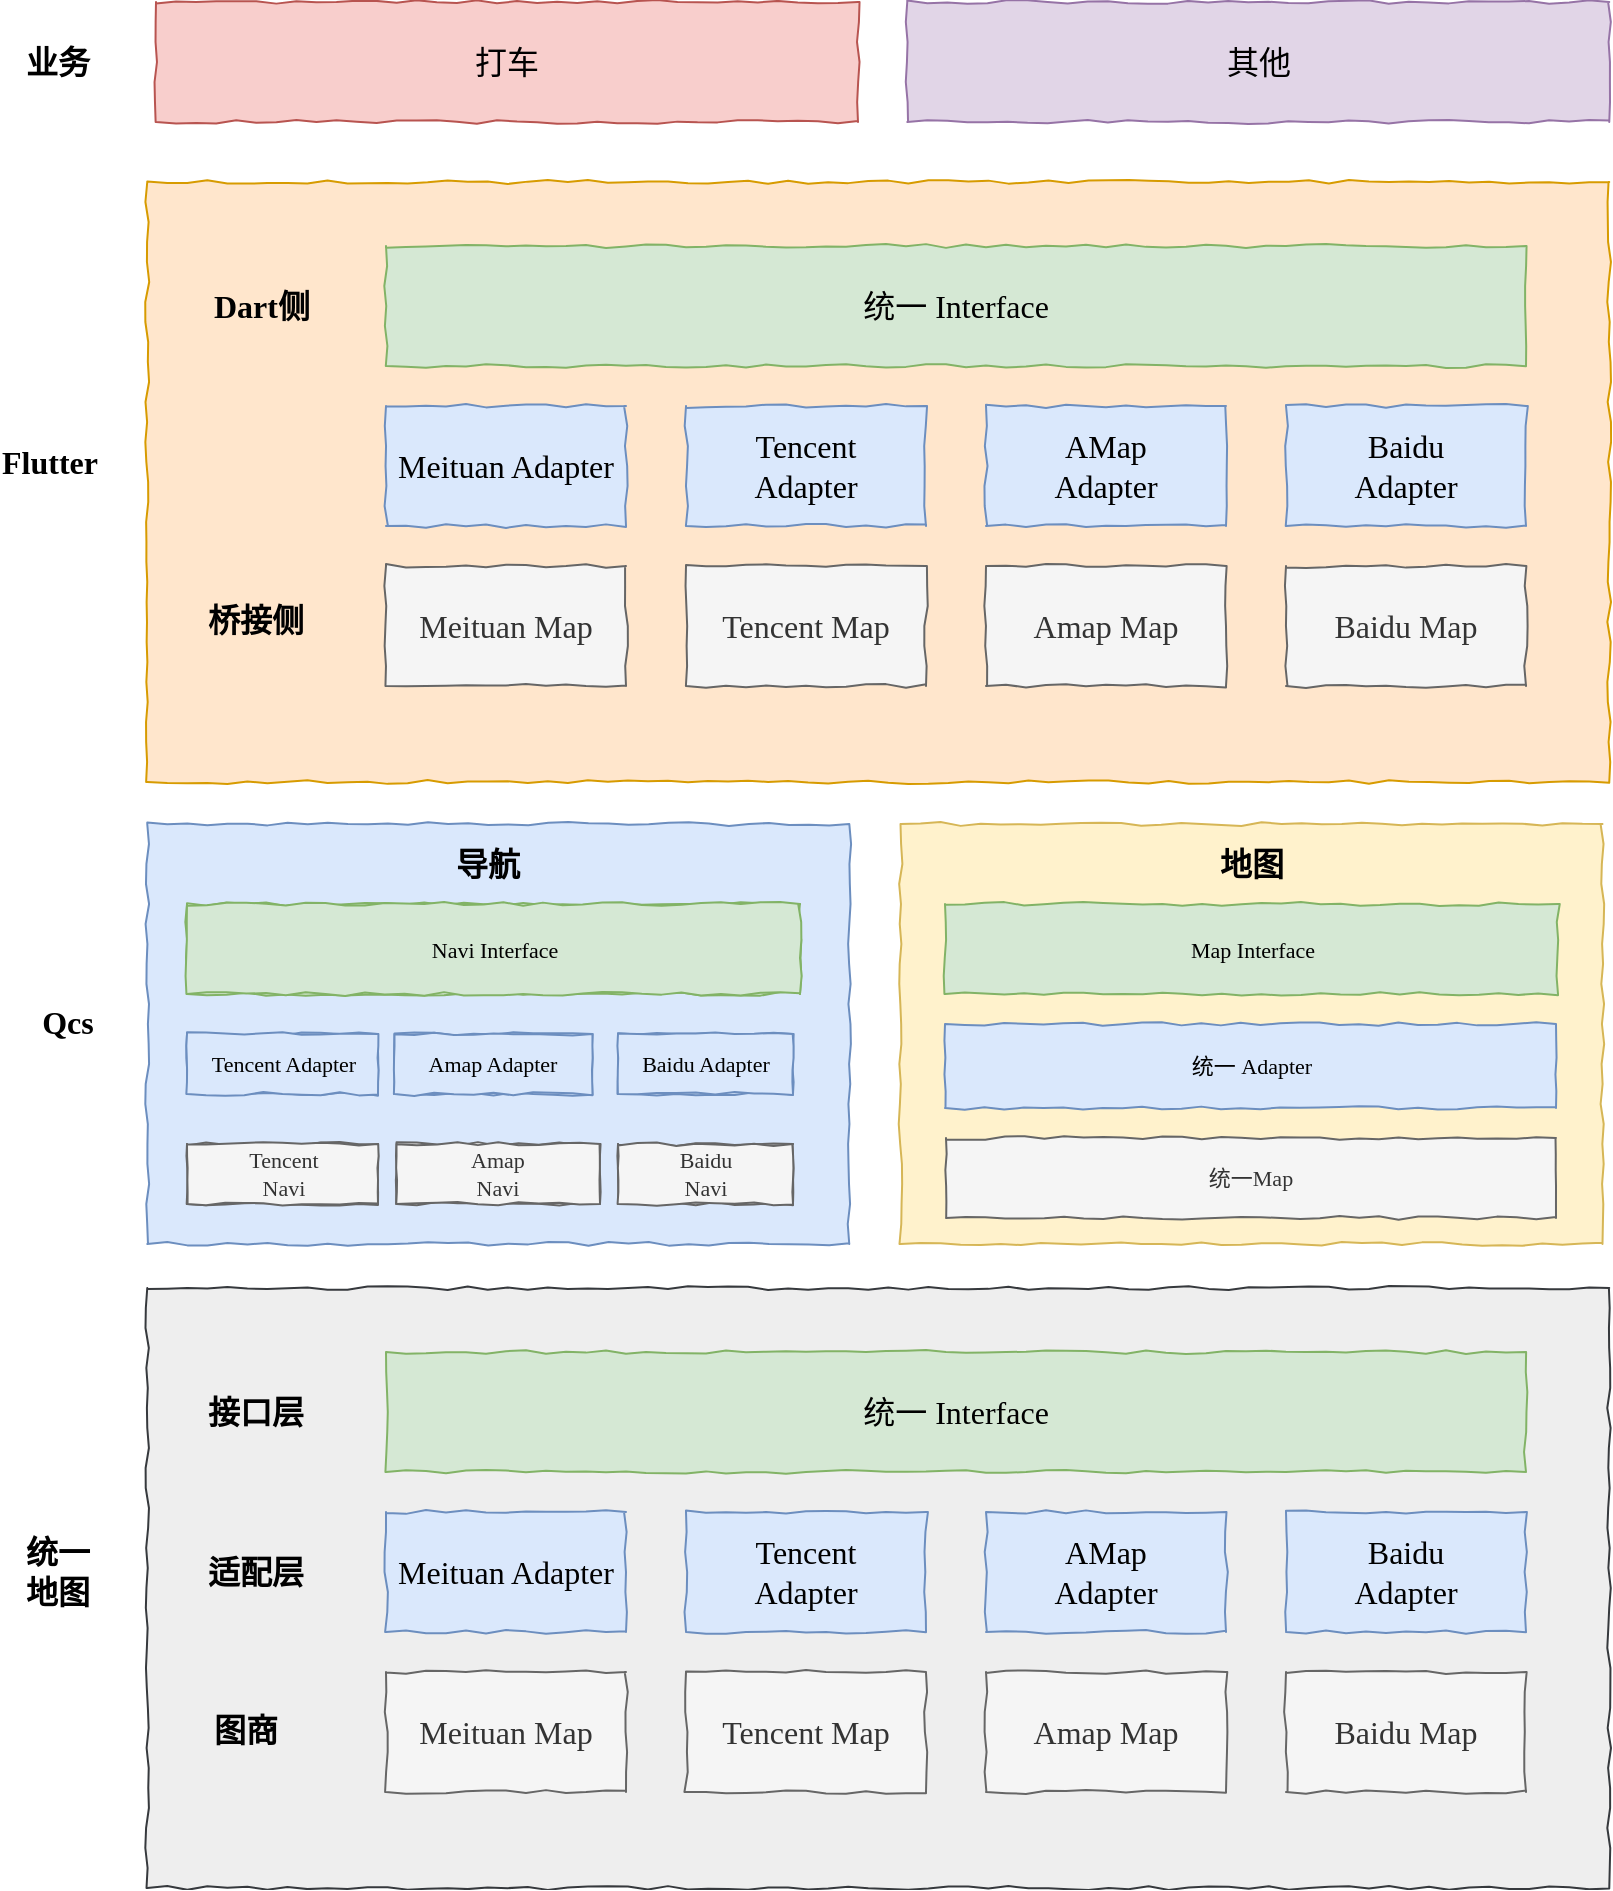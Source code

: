 <mxfile version="14.7.7" type="github">
  <diagram id="Is7nYFCBdMyNHaLq8IZW" name="第 1 页">
    <mxGraphModel dx="946" dy="1815" grid="1" gridSize="10" guides="1" tooltips="1" connect="1" arrows="1" fold="1" page="1" pageScale="1" pageWidth="827" pageHeight="1169" math="0" shadow="0">
      <root>
        <mxCell id="0" />
        <mxCell id="1" parent="0" />
        <mxCell id="XQhjO7J8rdvKNfG-MFRs-34" value="" style="rounded=0;whiteSpace=wrap;html=1;comic=1;fontFamily=Comic Sans MS;fontSize=16;fillColor=#dae8fc;strokeColor=#6c8ebf;" parent="1" vertex="1">
          <mxGeometry x="84.63" y="241" width="351" height="210" as="geometry" />
        </mxCell>
        <mxCell id="1ueHQHKciYsmYRuD5N_B-34" value="Qcs" style="text;html=1;strokeColor=none;fillColor=none;align=center;verticalAlign=middle;whiteSpace=wrap;rounded=0;comic=1;fontFamily=Comic Sans MS;fontSize=16;fontStyle=1" parent="1" vertex="1">
          <mxGeometry x="20" y="330" width="50" height="20" as="geometry" />
        </mxCell>
        <mxCell id="KlWJ0E5zpvOS__4lGVaB-1" value="地图" style="text;html=1;strokeColor=none;fillColor=none;align=center;verticalAlign=middle;whiteSpace=wrap;rounded=0;comic=1;fontFamily=Comic Sans MS;fontSize=16;fontStyle=1" parent="1" vertex="1">
          <mxGeometry x="611.75" y="260" width="50" height="20" as="geometry" />
        </mxCell>
        <mxCell id="KlWJ0E5zpvOS__4lGVaB-24" value="导航" style="text;html=1;strokeColor=none;fillColor=none;align=center;verticalAlign=middle;whiteSpace=wrap;rounded=0;comic=1;fontFamily=Comic Sans MS;fontSize=16;fontStyle=1" parent="1" vertex="1">
          <mxGeometry x="230" y="251" width="50" height="20" as="geometry" />
        </mxCell>
        <mxCell id="07GgqiMLKD5ptPio6yUv-8" value="地图" style="text;html=1;strokeColor=none;fillColor=none;align=center;verticalAlign=middle;whiteSpace=wrap;rounded=0;comic=1;fontFamily=Comic Sans MS;fontSize=16;fontStyle=1" parent="1" vertex="1">
          <mxGeometry x="611.75" y="260" width="50" height="20" as="geometry" />
        </mxCell>
        <mxCell id="XQhjO7J8rdvKNfG-MFRs-3" value="Map Interface" style="rounded=0;whiteSpace=wrap;html=1;comic=1;fillColor=#d5e8d4;strokeColor=#82b366;fontSize=11;fontFamily=Comic Sans MS;" parent="1" vertex="1">
          <mxGeometry x="483.5" y="281" width="306.5" height="45" as="geometry" />
        </mxCell>
        <mxCell id="XQhjO7J8rdvKNfG-MFRs-8" value="地图" style="text;html=1;strokeColor=none;fillColor=none;align=center;verticalAlign=middle;whiteSpace=wrap;rounded=0;comic=1;fontFamily=Comic Sans MS;fontSize=16;fontStyle=1" parent="1" vertex="1">
          <mxGeometry x="611.75" y="251" width="50" height="20" as="geometry" />
        </mxCell>
        <mxCell id="XQhjO7J8rdvKNfG-MFRs-17" value="Navi Interface" style="rounded=0;whiteSpace=wrap;html=1;comic=1;fillColor=#d5e8d4;strokeColor=#82b366;fontSize=11;fontFamily=Comic Sans MS;" parent="1" vertex="1">
          <mxGeometry x="104.5" y="281" width="306.5" height="45" as="geometry" />
        </mxCell>
        <mxCell id="XQhjO7J8rdvKNfG-MFRs-18" value="Tencent Adapter" style="rounded=0;whiteSpace=wrap;html=1;comic=1;fillColor=#dae8fc;strokeColor=#6c8ebf;fontSize=11;fontFamily=Comic Sans MS;" parent="1" vertex="1">
          <mxGeometry x="104.5" y="346" width="95.5" height="30" as="geometry" />
        </mxCell>
        <mxCell id="XQhjO7J8rdvKNfG-MFRs-19" value="Amap Adapter" style="rounded=0;whiteSpace=wrap;html=1;comic=1;fillColor=#dae8fc;strokeColor=#6c8ebf;fontSize=11;fontFamily=Comic Sans MS;" parent="1" vertex="1">
          <mxGeometry x="208.25" y="346" width="99" height="30" as="geometry" />
        </mxCell>
        <mxCell id="XQhjO7J8rdvKNfG-MFRs-20" value="Baidu Adapter" style="rounded=0;whiteSpace=wrap;html=1;comic=1;fillColor=#dae8fc;strokeColor=#6c8ebf;fontSize=11;fontFamily=Comic Sans MS;" parent="1" vertex="1">
          <mxGeometry x="320" y="346" width="87.5" height="30" as="geometry" />
        </mxCell>
        <mxCell id="XQhjO7J8rdvKNfG-MFRs-21" value="Tencent&lt;br&gt;Navi" style="rounded=0;whiteSpace=wrap;html=1;comic=1;fillColor=#f5f5f5;strokeColor=#666666;fontSize=11;fontFamily=Comic Sans MS;fontColor=#333333;" parent="1" vertex="1">
          <mxGeometry x="104.5" y="401" width="95.5" height="30" as="geometry" />
        </mxCell>
        <mxCell id="XQhjO7J8rdvKNfG-MFRs-22" value="Amap&lt;br&gt;Navi" style="rounded=0;whiteSpace=wrap;html=1;comic=1;fillColor=#f5f5f5;strokeColor=#666666;fontSize=11;fontFamily=Comic Sans MS;fontColor=#333333;" parent="1" vertex="1">
          <mxGeometry x="209.25" y="401" width="101.75" height="30" as="geometry" />
        </mxCell>
        <mxCell id="XQhjO7J8rdvKNfG-MFRs-23" value="Baidu&lt;br&gt;Navi" style="rounded=0;whiteSpace=wrap;html=1;comic=1;fillColor=#f5f5f5;strokeColor=#666666;fontSize=11;fontFamily=Comic Sans MS;fontColor=#333333;" parent="1" vertex="1">
          <mxGeometry x="320" y="401" width="87.5" height="30" as="geometry" />
        </mxCell>
        <mxCell id="XQhjO7J8rdvKNfG-MFRs-25" value="" style="rounded=0;whiteSpace=wrap;html=1;comic=1;fontFamily=Comic Sans MS;fontSize=16;fillColor=#fff2cc;strokeColor=#d6b656;" parent="1" vertex="1">
          <mxGeometry x="461.25" y="241" width="351" height="210" as="geometry" />
        </mxCell>
        <mxCell id="XQhjO7J8rdvKNfG-MFRs-27" value="Map Interface" style="rounded=0;whiteSpace=wrap;html=1;comic=1;fillColor=#d5e8d4;strokeColor=#82b366;fontSize=11;fontFamily=Comic Sans MS;" parent="1" vertex="1">
          <mxGeometry x="483.5" y="281" width="306.5" height="45" as="geometry" />
        </mxCell>
        <mxCell id="XQhjO7J8rdvKNfG-MFRs-32" value="地图" style="text;html=1;strokeColor=none;fillColor=none;align=center;verticalAlign=middle;whiteSpace=wrap;rounded=0;comic=1;fontFamily=Comic Sans MS;fontSize=16;fontStyle=1" parent="1" vertex="1">
          <mxGeometry x="611.75" y="251" width="50" height="20" as="geometry" />
        </mxCell>
        <mxCell id="XQhjO7J8rdvKNfG-MFRs-35" value="Navi Interface" style="rounded=0;whiteSpace=wrap;html=1;comic=1;fillColor=#d5e8d4;strokeColor=#82b366;fontSize=11;fontFamily=Comic Sans MS;" parent="1" vertex="1">
          <mxGeometry x="104.5" y="281" width="306.5" height="45" as="geometry" />
        </mxCell>
        <mxCell id="XQhjO7J8rdvKNfG-MFRs-36" value="Tencent Adapter" style="rounded=0;whiteSpace=wrap;html=1;comic=1;fillColor=#dae8fc;strokeColor=#6c8ebf;fontSize=11;fontFamily=Comic Sans MS;" parent="1" vertex="1">
          <mxGeometry x="104.5" y="346" width="95.5" height="30" as="geometry" />
        </mxCell>
        <mxCell id="XQhjO7J8rdvKNfG-MFRs-37" value="Amap Adapter" style="rounded=0;whiteSpace=wrap;html=1;comic=1;fillColor=#dae8fc;strokeColor=#6c8ebf;fontSize=11;fontFamily=Comic Sans MS;" parent="1" vertex="1">
          <mxGeometry x="208.25" y="346" width="99" height="30" as="geometry" />
        </mxCell>
        <mxCell id="XQhjO7J8rdvKNfG-MFRs-38" value="Baidu Adapter" style="rounded=0;whiteSpace=wrap;html=1;comic=1;fillColor=#dae8fc;strokeColor=#6c8ebf;fontSize=11;fontFamily=Comic Sans MS;" parent="1" vertex="1">
          <mxGeometry x="320" y="346" width="87.5" height="30" as="geometry" />
        </mxCell>
        <mxCell id="XQhjO7J8rdvKNfG-MFRs-39" value="Tencent&lt;br&gt;Navi" style="rounded=0;whiteSpace=wrap;html=1;comic=1;fillColor=#f5f5f5;strokeColor=#666666;fontSize=11;fontFamily=Comic Sans MS;fontColor=#333333;" parent="1" vertex="1">
          <mxGeometry x="104.5" y="401" width="95.5" height="30" as="geometry" />
        </mxCell>
        <mxCell id="XQhjO7J8rdvKNfG-MFRs-40" value="Amap&lt;br&gt;Navi" style="rounded=0;whiteSpace=wrap;html=1;comic=1;fillColor=#f5f5f5;strokeColor=#666666;fontSize=11;fontFamily=Comic Sans MS;fontColor=#333333;" parent="1" vertex="1">
          <mxGeometry x="209.25" y="401" width="101.75" height="30" as="geometry" />
        </mxCell>
        <mxCell id="XQhjO7J8rdvKNfG-MFRs-41" value="Baidu&lt;br&gt;Navi" style="rounded=0;whiteSpace=wrap;html=1;comic=1;fillColor=#f5f5f5;strokeColor=#666666;fontSize=11;fontFamily=Comic Sans MS;fontColor=#333333;" parent="1" vertex="1">
          <mxGeometry x="320" y="401" width="87.5" height="30" as="geometry" />
        </mxCell>
        <mxCell id="XQhjO7J8rdvKNfG-MFRs-43" value="" style="rounded=0;whiteSpace=wrap;html=1;comic=1;fontFamily=Comic Sans MS;fontSize=16;fillColor=#eeeeee;strokeColor=#36393d;" parent="1" vertex="1">
          <mxGeometry x="84.63" y="473" width="731" height="300" as="geometry" />
        </mxCell>
        <mxCell id="XQhjO7J8rdvKNfG-MFRs-44" value="Meituan Map" style="rounded=0;whiteSpace=wrap;html=1;comic=1;fillColor=#f5f5f5;strokeColor=#666666;fontColor=#333333;fontSize=16;fontFamily=Comic Sans MS;" parent="1" vertex="1">
          <mxGeometry x="204" y="665" width="120" height="60" as="geometry" />
        </mxCell>
        <mxCell id="XQhjO7J8rdvKNfG-MFRs-45" value="Tencent Map" style="rounded=0;whiteSpace=wrap;html=1;comic=1;fillColor=#f5f5f5;strokeColor=#666666;fontColor=#333333;fontSize=16;fontFamily=Comic Sans MS;" parent="1" vertex="1">
          <mxGeometry x="354" y="665" width="120" height="60" as="geometry" />
        </mxCell>
        <mxCell id="XQhjO7J8rdvKNfG-MFRs-46" value="Amap Map" style="rounded=0;whiteSpace=wrap;html=1;comic=1;fillColor=#f5f5f5;strokeColor=#666666;fontColor=#333333;fontSize=16;fontFamily=Comic Sans MS;" parent="1" vertex="1">
          <mxGeometry x="504" y="665" width="120" height="60" as="geometry" />
        </mxCell>
        <mxCell id="XQhjO7J8rdvKNfG-MFRs-47" value="Baidu Map" style="rounded=0;whiteSpace=wrap;html=1;comic=1;fillColor=#f5f5f5;strokeColor=#666666;fontColor=#333333;fontSize=16;fontFamily=Comic Sans MS;" parent="1" vertex="1">
          <mxGeometry x="654" y="665" width="120" height="60" as="geometry" />
        </mxCell>
        <mxCell id="XQhjO7J8rdvKNfG-MFRs-48" value="Meituan Adapter" style="rounded=0;whiteSpace=wrap;html=1;comic=1;fillColor=#dae8fc;strokeColor=#6c8ebf;fontSize=16;fontFamily=Comic Sans MS;" parent="1" vertex="1">
          <mxGeometry x="204" y="585" width="120" height="60" as="geometry" />
        </mxCell>
        <mxCell id="XQhjO7J8rdvKNfG-MFRs-49" value="图商" style="text;html=1;strokeColor=none;fillColor=none;align=center;verticalAlign=middle;whiteSpace=wrap;rounded=0;comic=1;fontFamily=Comic Sans MS;fontSize=16;fontStyle=1" parent="1" vertex="1">
          <mxGeometry x="114" y="685" width="40" height="18" as="geometry" />
        </mxCell>
        <mxCell id="XQhjO7J8rdvKNfG-MFRs-50" value="Tencent&lt;br&gt;Adapter" style="rounded=0;whiteSpace=wrap;html=1;comic=1;fillColor=#dae8fc;strokeColor=#6c8ebf;fontSize=16;fontFamily=Comic Sans MS;" parent="1" vertex="1">
          <mxGeometry x="354" y="585" width="120" height="60" as="geometry" />
        </mxCell>
        <mxCell id="XQhjO7J8rdvKNfG-MFRs-51" value="AMap&lt;br&gt;Adapter" style="rounded=0;whiteSpace=wrap;html=1;comic=1;fillColor=#dae8fc;strokeColor=#6c8ebf;fontSize=16;fontFamily=Comic Sans MS;" parent="1" vertex="1">
          <mxGeometry x="504" y="585" width="120" height="60" as="geometry" />
        </mxCell>
        <mxCell id="XQhjO7J8rdvKNfG-MFRs-52" value="Baidu&lt;br&gt;Adapter" style="rounded=0;whiteSpace=wrap;html=1;comic=1;fillColor=#dae8fc;strokeColor=#6c8ebf;fontSize=16;fontFamily=Comic Sans MS;" parent="1" vertex="1">
          <mxGeometry x="654" y="585" width="120" height="60" as="geometry" />
        </mxCell>
        <mxCell id="XQhjO7J8rdvKNfG-MFRs-53" value="适配层" style="text;html=1;strokeColor=none;fillColor=none;align=center;verticalAlign=middle;whiteSpace=wrap;rounded=0;comic=1;fontFamily=Comic Sans MS;fontSize=16;fontStyle=1" parent="1" vertex="1">
          <mxGeometry x="114" y="605" width="50" height="20" as="geometry" />
        </mxCell>
        <mxCell id="XQhjO7J8rdvKNfG-MFRs-55" value="接口层" style="text;html=1;strokeColor=none;fillColor=none;align=center;verticalAlign=middle;whiteSpace=wrap;rounded=0;comic=1;fontFamily=Comic Sans MS;fontSize=16;fontStyle=1" parent="1" vertex="1">
          <mxGeometry x="114" y="525" width="50" height="20" as="geometry" />
        </mxCell>
        <mxCell id="XQhjO7J8rdvKNfG-MFRs-56" value="统一&lt;br&gt;地图" style="text;html=1;strokeColor=none;fillColor=none;align=center;verticalAlign=middle;whiteSpace=wrap;rounded=0;comic=1;fontFamily=Comic Sans MS;fontSize=16;fontStyle=1" parent="1" vertex="1">
          <mxGeometry x="11" y="605" width="58" height="20" as="geometry" />
        </mxCell>
        <mxCell id="AUB2p11LhJhiM78vF_-q-1" value="统一Map" style="rounded=0;whiteSpace=wrap;html=1;comic=1;fillColor=#f5f5f5;strokeColor=#666666;fontSize=11;fontFamily=Comic Sans MS;fontColor=#333333;" vertex="1" parent="1">
          <mxGeometry x="484" y="398" width="305" height="40" as="geometry" />
        </mxCell>
        <mxCell id="AUB2p11LhJhiM78vF_-q-2" value="统一 Adapter" style="rounded=0;whiteSpace=wrap;html=1;comic=1;fillColor=#dae8fc;strokeColor=#6c8ebf;fontSize=11;fontFamily=Comic Sans MS;" vertex="1" parent="1">
          <mxGeometry x="483.5" y="341" width="305.5" height="42" as="geometry" />
        </mxCell>
        <mxCell id="AUB2p11LhJhiM78vF_-q-3" value="统一 Interface" style="rounded=0;whiteSpace=wrap;html=1;comic=1;fillColor=#d5e8d4;strokeColor=#82b366;fontSize=16;fontFamily=Comic Sans MS;" vertex="1" parent="1">
          <mxGeometry x="204" y="505" width="570" height="60" as="geometry" />
        </mxCell>
        <mxCell id="AUB2p11LhJhiM78vF_-q-5" value="Flutter" style="text;html=1;strokeColor=none;fillColor=none;align=center;verticalAlign=middle;whiteSpace=wrap;rounded=0;comic=1;fontFamily=Comic Sans MS;fontSize=16;fontStyle=1" vertex="1" parent="1">
          <mxGeometry x="11" y="50" width="50" height="20" as="geometry" />
        </mxCell>
        <mxCell id="AUB2p11LhJhiM78vF_-q-6" value="" style="rounded=0;whiteSpace=wrap;html=1;comic=1;fontFamily=Comic Sans MS;fontSize=16;fillColor=#ffe6cc;strokeColor=#d79b00;" vertex="1" parent="1">
          <mxGeometry x="84.63" y="-80" width="731" height="300" as="geometry" />
        </mxCell>
        <mxCell id="AUB2p11LhJhiM78vF_-q-7" value="Meituan Map" style="rounded=0;whiteSpace=wrap;html=1;comic=1;fillColor=#f5f5f5;strokeColor=#666666;fontColor=#333333;fontSize=16;fontFamily=Comic Sans MS;" vertex="1" parent="1">
          <mxGeometry x="204" y="112" width="120" height="60" as="geometry" />
        </mxCell>
        <mxCell id="AUB2p11LhJhiM78vF_-q-8" value="Tencent Map" style="rounded=0;whiteSpace=wrap;html=1;comic=1;fillColor=#f5f5f5;strokeColor=#666666;fontColor=#333333;fontSize=16;fontFamily=Comic Sans MS;" vertex="1" parent="1">
          <mxGeometry x="354" y="112" width="120" height="60" as="geometry" />
        </mxCell>
        <mxCell id="AUB2p11LhJhiM78vF_-q-9" value="Amap Map" style="rounded=0;whiteSpace=wrap;html=1;comic=1;fillColor=#f5f5f5;strokeColor=#666666;fontColor=#333333;fontSize=16;fontFamily=Comic Sans MS;" vertex="1" parent="1">
          <mxGeometry x="504" y="112" width="120" height="60" as="geometry" />
        </mxCell>
        <mxCell id="AUB2p11LhJhiM78vF_-q-10" value="Baidu Map" style="rounded=0;whiteSpace=wrap;html=1;comic=1;fillColor=#f5f5f5;strokeColor=#666666;fontColor=#333333;fontSize=16;fontFamily=Comic Sans MS;" vertex="1" parent="1">
          <mxGeometry x="654" y="112" width="120" height="60" as="geometry" />
        </mxCell>
        <mxCell id="AUB2p11LhJhiM78vF_-q-11" value="Meituan Adapter" style="rounded=0;whiteSpace=wrap;html=1;comic=1;fillColor=#dae8fc;strokeColor=#6c8ebf;fontSize=16;fontFamily=Comic Sans MS;" vertex="1" parent="1">
          <mxGeometry x="204" y="32" width="120" height="60" as="geometry" />
        </mxCell>
        <mxCell id="AUB2p11LhJhiM78vF_-q-12" value="桥接侧" style="text;html=1;strokeColor=none;fillColor=none;align=center;verticalAlign=middle;whiteSpace=wrap;rounded=0;comic=1;fontFamily=Comic Sans MS;fontSize=16;fontStyle=1" vertex="1" parent="1">
          <mxGeometry x="112" y="130" width="54" height="18" as="geometry" />
        </mxCell>
        <mxCell id="AUB2p11LhJhiM78vF_-q-13" value="Tencent&lt;br&gt;Adapter" style="rounded=0;whiteSpace=wrap;html=1;comic=1;fillColor=#dae8fc;strokeColor=#6c8ebf;fontSize=16;fontFamily=Comic Sans MS;" vertex="1" parent="1">
          <mxGeometry x="354" y="32" width="120" height="60" as="geometry" />
        </mxCell>
        <mxCell id="AUB2p11LhJhiM78vF_-q-14" value="AMap&lt;br&gt;Adapter" style="rounded=0;whiteSpace=wrap;html=1;comic=1;fillColor=#dae8fc;strokeColor=#6c8ebf;fontSize=16;fontFamily=Comic Sans MS;" vertex="1" parent="1">
          <mxGeometry x="504" y="32" width="120" height="60" as="geometry" />
        </mxCell>
        <mxCell id="AUB2p11LhJhiM78vF_-q-15" value="Baidu&lt;br&gt;Adapter" style="rounded=0;whiteSpace=wrap;html=1;comic=1;fillColor=#dae8fc;strokeColor=#6c8ebf;fontSize=16;fontFamily=Comic Sans MS;" vertex="1" parent="1">
          <mxGeometry x="654" y="32" width="120" height="60" as="geometry" />
        </mxCell>
        <mxCell id="AUB2p11LhJhiM78vF_-q-17" value="Dart侧" style="text;html=1;strokeColor=none;fillColor=none;align=center;verticalAlign=middle;whiteSpace=wrap;rounded=0;comic=1;fontFamily=Comic Sans MS;fontSize=16;fontStyle=1" vertex="1" parent="1">
          <mxGeometry x="114" y="-28" width="56" height="20" as="geometry" />
        </mxCell>
        <mxCell id="AUB2p11LhJhiM78vF_-q-18" value="统一 Interface" style="rounded=0;whiteSpace=wrap;html=1;comic=1;fillColor=#d5e8d4;strokeColor=#82b366;fontSize=16;fontFamily=Comic Sans MS;" vertex="1" parent="1">
          <mxGeometry x="204" y="-48" width="570" height="60" as="geometry" />
        </mxCell>
        <mxCell id="AUB2p11LhJhiM78vF_-q-23" value="业务" style="text;html=1;strokeColor=none;fillColor=none;align=center;verticalAlign=middle;whiteSpace=wrap;rounded=0;comic=1;fontFamily=Comic Sans MS;fontSize=16;fontStyle=1" vertex="1" parent="1">
          <mxGeometry x="15" y="-150" width="50" height="20" as="geometry" />
        </mxCell>
        <mxCell id="AUB2p11LhJhiM78vF_-q-24" value="打车" style="rounded=0;whiteSpace=wrap;html=1;comic=1;fontSize=16;fontFamily=Comic Sans MS;fillColor=#f8cecc;strokeColor=#b85450;" vertex="1" parent="1">
          <mxGeometry x="89" y="-170" width="351" height="60" as="geometry" />
        </mxCell>
        <mxCell id="AUB2p11LhJhiM78vF_-q-25" value="其他" style="rounded=0;whiteSpace=wrap;html=1;comic=1;fontSize=16;fontFamily=Comic Sans MS;fillColor=#e1d5e7;strokeColor=#9673a6;" vertex="1" parent="1">
          <mxGeometry x="464.63" y="-170" width="351" height="60" as="geometry" />
        </mxCell>
      </root>
    </mxGraphModel>
  </diagram>
</mxfile>
